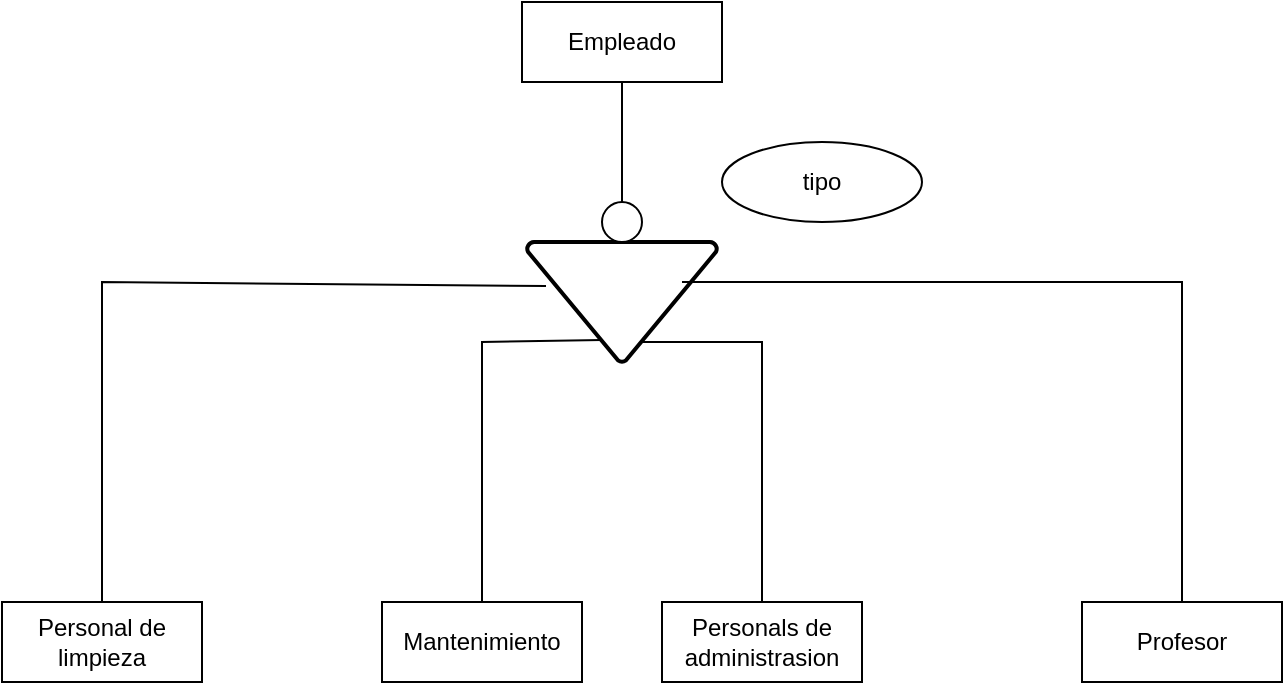 <mxfile version="22.0.4" type="github">
  <diagram name="Page-1" id="XkEZXcRmcIXgFpWhiS4R">
    <mxGraphModel dx="1364" dy="795" grid="1" gridSize="10" guides="1" tooltips="1" connect="1" arrows="1" fold="1" page="1" pageScale="1" pageWidth="850" pageHeight="1100" math="0" shadow="0">
      <root>
        <mxCell id="0" />
        <mxCell id="1" parent="0" />
        <mxCell id="VF9vOEgaZcG3ihut8ZtS-3" value="Empleado" style="whiteSpace=wrap;html=1;align=center;" vertex="1" parent="1">
          <mxGeometry x="370" y="100" width="100" height="40" as="geometry" />
        </mxCell>
        <mxCell id="VF9vOEgaZcG3ihut8ZtS-7" value="Profesor" style="whiteSpace=wrap;html=1;align=center;" vertex="1" parent="1">
          <mxGeometry x="650" y="400" width="100" height="40" as="geometry" />
        </mxCell>
        <mxCell id="VF9vOEgaZcG3ihut8ZtS-8" value="&lt;div&gt;Personals de administrasion&lt;/div&gt;" style="whiteSpace=wrap;html=1;align=center;" vertex="1" parent="1">
          <mxGeometry x="440" y="400" width="100" height="40" as="geometry" />
        </mxCell>
        <mxCell id="VF9vOEgaZcG3ihut8ZtS-13" value="Personal de limpieza" style="whiteSpace=wrap;html=1;align=center;" vertex="1" parent="1">
          <mxGeometry x="110" y="400" width="100" height="40" as="geometry" />
        </mxCell>
        <mxCell id="VF9vOEgaZcG3ihut8ZtS-14" value="Mantenimiento" style="whiteSpace=wrap;html=1;align=center;" vertex="1" parent="1">
          <mxGeometry x="300" y="400" width="100" height="40" as="geometry" />
        </mxCell>
        <mxCell id="VF9vOEgaZcG3ihut8ZtS-19" value="" style="strokeWidth=2;html=1;shape=mxgraph.flowchart.merge_or_storage;whiteSpace=wrap;" vertex="1" parent="1">
          <mxGeometry x="372.5" y="220" width="95" height="60" as="geometry" />
        </mxCell>
        <mxCell id="VF9vOEgaZcG3ihut8ZtS-22" value="" style="verticalLabelPosition=bottom;verticalAlign=top;html=1;shape=mxgraph.flowchart.on-page_reference;" vertex="1" parent="1">
          <mxGeometry x="410" y="200" width="20" height="20" as="geometry" />
        </mxCell>
        <mxCell id="VF9vOEgaZcG3ihut8ZtS-28" value="" style="endArrow=none;html=1;rounded=0;exitX=0.5;exitY=0;exitDx=0;exitDy=0;" edge="1" parent="1" source="VF9vOEgaZcG3ihut8ZtS-8">
          <mxGeometry width="50" height="50" relative="1" as="geometry">
            <mxPoint x="500" y="360" as="sourcePoint" />
            <mxPoint x="430" y="270" as="targetPoint" />
            <Array as="points">
              <mxPoint x="490" y="270" />
            </Array>
          </mxGeometry>
        </mxCell>
        <mxCell id="VF9vOEgaZcG3ihut8ZtS-29" value="" style="endArrow=none;html=1;rounded=0;exitX=0.5;exitY=0;exitDx=0;exitDy=0;entryX=0.395;entryY=0.817;entryDx=0;entryDy=0;entryPerimeter=0;" edge="1" parent="1" source="VF9vOEgaZcG3ihut8ZtS-14" target="VF9vOEgaZcG3ihut8ZtS-19">
          <mxGeometry width="50" height="50" relative="1" as="geometry">
            <mxPoint x="500" y="360" as="sourcePoint" />
            <mxPoint x="360" y="260" as="targetPoint" />
            <Array as="points">
              <mxPoint x="350" y="270" />
            </Array>
          </mxGeometry>
        </mxCell>
        <mxCell id="VF9vOEgaZcG3ihut8ZtS-30" value="" style="endArrow=none;html=1;rounded=0;entryX=0.5;entryY=0;entryDx=0;entryDy=0;" edge="1" parent="1" target="VF9vOEgaZcG3ihut8ZtS-7">
          <mxGeometry width="50" height="50" relative="1" as="geometry">
            <mxPoint x="450" y="240" as="sourcePoint" />
            <mxPoint x="730" y="360" as="targetPoint" />
            <Array as="points">
              <mxPoint x="700" y="240" />
            </Array>
          </mxGeometry>
        </mxCell>
        <mxCell id="VF9vOEgaZcG3ihut8ZtS-31" value="" style="endArrow=none;html=1;rounded=0;entryX=0.5;entryY=0;entryDx=0;entryDy=0;exitX=0.1;exitY=0.367;exitDx=0;exitDy=0;exitPerimeter=0;" edge="1" parent="1" source="VF9vOEgaZcG3ihut8ZtS-19" target="VF9vOEgaZcG3ihut8ZtS-13">
          <mxGeometry width="50" height="50" relative="1" as="geometry">
            <mxPoint x="500" y="360" as="sourcePoint" />
            <mxPoint x="550" y="310" as="targetPoint" />
            <Array as="points">
              <mxPoint x="160" y="240" />
            </Array>
          </mxGeometry>
        </mxCell>
        <mxCell id="VF9vOEgaZcG3ihut8ZtS-32" value="" style="endArrow=none;html=1;rounded=0;entryX=0.5;entryY=1;entryDx=0;entryDy=0;exitX=0.5;exitY=0;exitDx=0;exitDy=0;exitPerimeter=0;" edge="1" parent="1" source="VF9vOEgaZcG3ihut8ZtS-22" target="VF9vOEgaZcG3ihut8ZtS-3">
          <mxGeometry width="50" height="50" relative="1" as="geometry">
            <mxPoint x="500" y="360" as="sourcePoint" />
            <mxPoint x="550" y="310" as="targetPoint" />
          </mxGeometry>
        </mxCell>
        <mxCell id="VF9vOEgaZcG3ihut8ZtS-33" value="&lt;div&gt;tipo&lt;/div&gt;" style="ellipse;whiteSpace=wrap;html=1;align=center;" vertex="1" parent="1">
          <mxGeometry x="470" y="170" width="100" height="40" as="geometry" />
        </mxCell>
      </root>
    </mxGraphModel>
  </diagram>
</mxfile>

